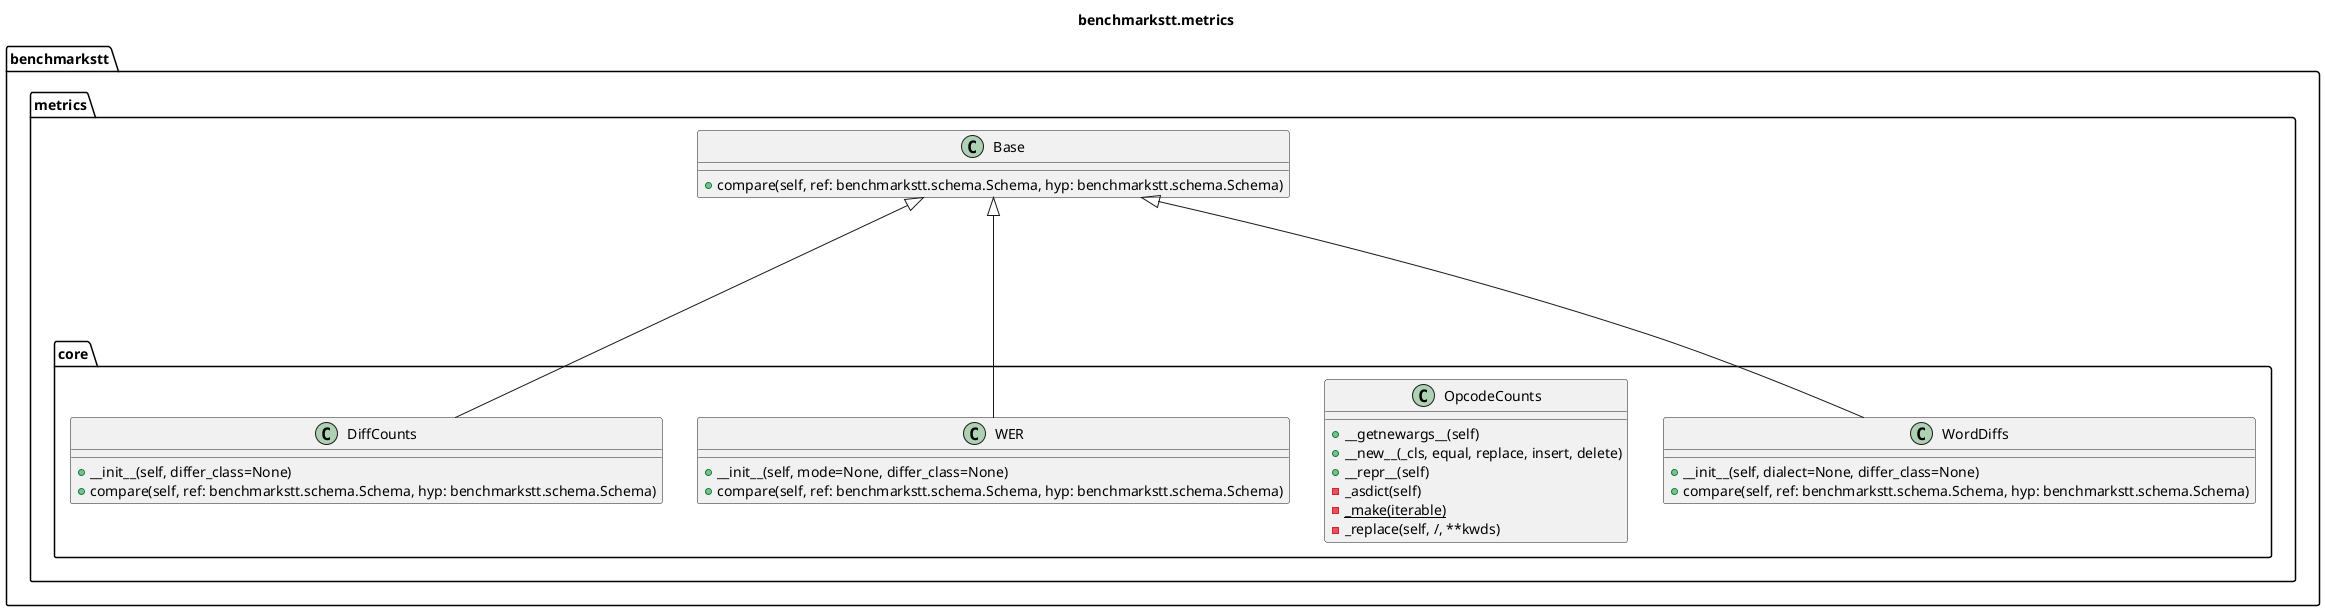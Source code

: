 @startuml

title benchmarkstt.metrics

package benchmarkstt.metrics {

	class benchmarkstt.metrics.Base [[https://benchmarkstt.readthedocs.io/en/latest/modules/benchmarkstt.metrics.html#benchmarkstt.metrics.Base]] {
		+compare(self, ref: benchmarkstt.schema.Schema, hyp: benchmarkstt.schema.Schema)
	}



}

package benchmarkstt.metrics {



}

package benchmarkstt.metrics {



}

package benchmarkstt.metrics.core {


	class benchmarkstt.metrics.core.DiffCounts [[https://benchmarkstt.readthedocs.io/en/latest/modules/benchmarkstt.metrics.core.html#benchmarkstt.metrics.core.DiffCounts]] {
		+__init__(self, differ_class=None)
		+compare(self, ref: benchmarkstt.schema.Schema, hyp: benchmarkstt.schema.Schema)
	}


	class benchmarkstt.metrics.core.OpcodeCounts [[https://benchmarkstt.readthedocs.io/en/latest/modules/benchmarkstt.metrics.core.html#benchmarkstt.metrics.core.OpcodeCounts]] {
		+__getnewargs__(self)
		+__new__(_cls, equal, replace, insert, delete)
		+__repr__(self)
		-_asdict(self)
		{static} -_make(iterable)
		-_replace(self, /, **kwds)
	}




	class benchmarkstt.metrics.core.WER [[https://benchmarkstt.readthedocs.io/en/latest/modules/benchmarkstt.metrics.core.html#benchmarkstt.metrics.core.WER]] {
		+__init__(self, mode=None, differ_class=None)
		+compare(self, ref: benchmarkstt.schema.Schema, hyp: benchmarkstt.schema.Schema)
	}


	class benchmarkstt.metrics.core.WordDiffs [[https://benchmarkstt.readthedocs.io/en/latest/modules/benchmarkstt.metrics.core.html#benchmarkstt.metrics.core.WordDiffs]] {
		+__init__(self, dialect=None, differ_class=None)
		+compare(self, ref: benchmarkstt.schema.Schema, hyp: benchmarkstt.schema.Schema)
	}

}


benchmarkstt.metrics.core.DiffCounts --up--|> benchmarkstt.metrics.Base
benchmarkstt.metrics.core.WER --up--|> benchmarkstt.metrics.Base
benchmarkstt.metrics.core.WordDiffs --up--|> benchmarkstt.metrics.Base

@enduml